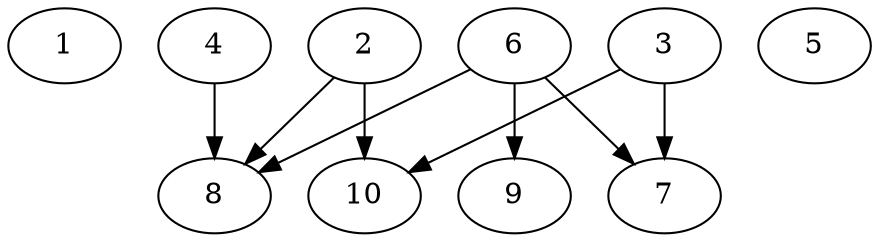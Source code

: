 // DAG automatically generated by daggen at Thu Oct  3 13:58:04 2019
// ./daggen --dot -n 10 --ccr 0.4 --fat 0.7 --regular 0.5 --density 0.5 --mindata 5242880 --maxdata 52428800 
digraph G {
  1 [size="83476480", alpha="0.20", expect_size="33390592"] 
  2 [size="94241280", alpha="0.17", expect_size="37696512"] 
  2 -> 8 [size ="37696512"]
  2 -> 10 [size ="37696512"]
  3 [size="87032320", alpha="0.12", expect_size="34812928"] 
  3 -> 7 [size ="34812928"]
  3 -> 10 [size ="34812928"]
  4 [size="100239360", alpha="0.09", expect_size="40095744"] 
  4 -> 8 [size ="40095744"]
  5 [size="16555520", alpha="0.06", expect_size="6622208"] 
  6 [size="51873280", alpha="0.07", expect_size="20749312"] 
  6 -> 7 [size ="20749312"]
  6 -> 8 [size ="20749312"]
  6 -> 9 [size ="20749312"]
  7 [size="99737600", alpha="0.18", expect_size="39895040"] 
  8 [size="127080960", alpha="0.18", expect_size="50832384"] 
  9 [size="41136640", alpha="0.08", expect_size="16454656"] 
  10 [size="58856960", alpha="0.04", expect_size="23542784"] 
}
